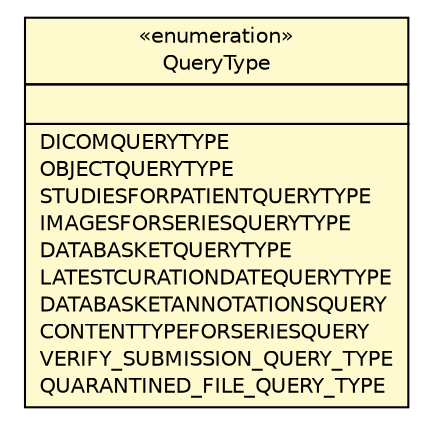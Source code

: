#!/usr/local/bin/dot
#
# Class diagram 
# Generated by UmlGraph version 4.8 (http://www.spinellis.gr/sw/umlgraph)
#

digraph G {
	edge [fontname="Helvetica",fontsize=10,labelfontname="Helvetica",labelfontsize=10];
	node [fontname="Helvetica",fontsize=10,shape=plaintext];
	// gov.nih.nci.ncia.query.QueryType
	c45629 [label=<<table border="0" cellborder="1" cellspacing="0" cellpadding="2" port="p" bgcolor="lemonChiffon" href="./QueryType.html">
		<tr><td><table border="0" cellspacing="0" cellpadding="1">
			<tr><td> &laquo;enumeration&raquo; </td></tr>
			<tr><td> QueryType </td></tr>
		</table></td></tr>
		<tr><td><table border="0" cellspacing="0" cellpadding="1">
			<tr><td align="left">  </td></tr>
		</table></td></tr>
		<tr><td><table border="0" cellspacing="0" cellpadding="1">
			<tr><td align="left"> DICOMQUERYTYPE </td></tr>
			<tr><td align="left"> OBJECTQUERYTYPE </td></tr>
			<tr><td align="left"> STUDIESFORPATIENTQUERYTYPE </td></tr>
			<tr><td align="left"> IMAGESFORSERIESQUERYTYPE </td></tr>
			<tr><td align="left"> DATABASKETQUERYTYPE </td></tr>
			<tr><td align="left"> LATESTCURATIONDATEQUERYTYPE </td></tr>
			<tr><td align="left"> DATABASKETANNOTATIONSQUERY </td></tr>
			<tr><td align="left"> CONTENTTYPEFORSERIESQUERY </td></tr>
			<tr><td align="left"> VERIFY_SUBMISSION_QUERY_TYPE </td></tr>
			<tr><td align="left"> QUARANTINED_FILE_QUERY_TYPE </td></tr>
		</table></td></tr>
		</table>>, fontname="Helvetica", fontcolor="black", fontsize=10.0];
}

